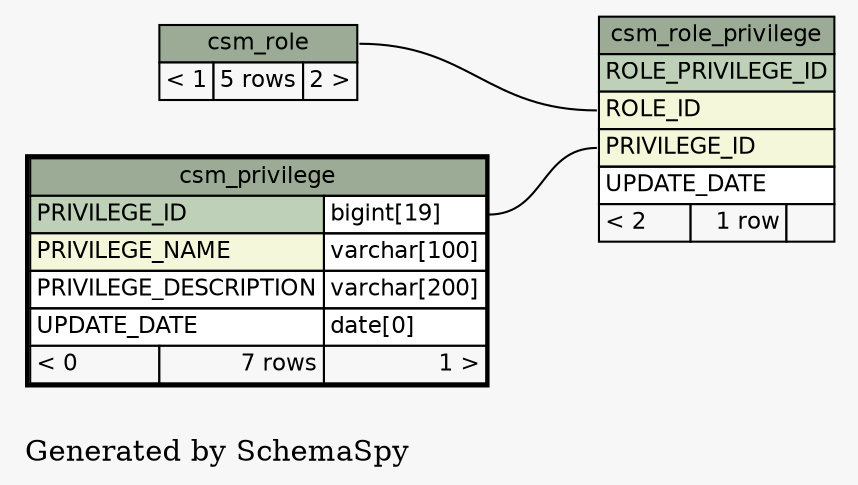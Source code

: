 // dot 2.16.1 on Linux 2.6.25.6-27.fc8
digraph "twoDegreesRelationshipsGraph" {
  graph [
    rankdir="RL"
    bgcolor="#f7f7f7"
    label="\nGenerated by SchemaSpy"
    labeljust="l"
  ];
  node [
    fontname="Helvetica"
    fontsize="11"
    shape="plaintext"
  ];
  edge [
    arrowsize="0.8"
  ];
  "csm_role_privilege":"PRIVILEGE_ID":w -> "csm_privilege":"PRIVILEGE_ID.type":e [arrowtail=crowtee arrowhead=none];
  "csm_role_privilege":"ROLE_ID":w -> "csm_role":"csm_role.heading":e [arrowtail=crowtee arrowhead=none];
  "csm_privilege" [
    label=<
    <TABLE BORDER="2" CELLBORDER="1" CELLSPACING="0" BGCOLOR="#ffffff">
      <TR><TD PORT="csm_privilege.heading" COLSPAN="3" BGCOLOR="#9bab96" ALIGN="CENTER">csm_privilege</TD></TR>
      <TR><TD PORT="PRIVILEGE_ID" COLSPAN="2" BGCOLOR="#bed1b8" ALIGN="LEFT">PRIVILEGE_ID</TD><TD PORT="PRIVILEGE_ID.type" ALIGN="LEFT">bigint[19]</TD></TR>
      <TR><TD PORT="PRIVILEGE_NAME" COLSPAN="2" BGCOLOR="#f4f7da" ALIGN="LEFT">PRIVILEGE_NAME</TD><TD PORT="PRIVILEGE_NAME.type" ALIGN="LEFT">varchar[100]</TD></TR>
      <TR><TD PORT="PRIVILEGE_DESCRIPTION" COLSPAN="2" ALIGN="LEFT">PRIVILEGE_DESCRIPTION</TD><TD PORT="PRIVILEGE_DESCRIPTION.type" ALIGN="LEFT">varchar[200]</TD></TR>
      <TR><TD PORT="UPDATE_DATE" COLSPAN="2" ALIGN="LEFT">UPDATE_DATE</TD><TD PORT="UPDATE_DATE.type" ALIGN="LEFT">date[0]</TD></TR>
      <TR><TD ALIGN="LEFT" BGCOLOR="#f7f7f7">&lt; 0</TD><TD ALIGN="RIGHT" BGCOLOR="#f7f7f7">7 rows</TD><TD ALIGN="RIGHT" BGCOLOR="#f7f7f7">1 &gt;</TD></TR>
    </TABLE>>
    URL="csm_privilege.html#"
    tooltip="csm_privilege"
  ];
  "csm_role" [
    label=<
    <TABLE BORDER="0" CELLBORDER="1" CELLSPACING="0" BGCOLOR="#ffffff">
      <TR><TD PORT="csm_role.heading" COLSPAN="3" BGCOLOR="#9bab96" ALIGN="CENTER">csm_role</TD></TR>
      <TR><TD ALIGN="LEFT" BGCOLOR="#f7f7f7">&lt; 1</TD><TD ALIGN="RIGHT" BGCOLOR="#f7f7f7">5 rows</TD><TD ALIGN="RIGHT" BGCOLOR="#f7f7f7">2 &gt;</TD></TR>
    </TABLE>>
    URL="csm_role.html#graph"
    tooltip="csm_role"
  ];
  "csm_role_privilege" [
    label=<
    <TABLE BORDER="0" CELLBORDER="1" CELLSPACING="0" BGCOLOR="#ffffff">
      <TR><TD PORT="csm_role_privilege.heading" COLSPAN="3" BGCOLOR="#9bab96" ALIGN="CENTER">csm_role_privilege</TD></TR>
      <TR><TD PORT="ROLE_PRIVILEGE_ID" COLSPAN="3" BGCOLOR="#bed1b8" ALIGN="LEFT">ROLE_PRIVILEGE_ID</TD></TR>
      <TR><TD PORT="ROLE_ID" COLSPAN="3" BGCOLOR="#f4f7da" ALIGN="LEFT">ROLE_ID</TD></TR>
      <TR><TD PORT="PRIVILEGE_ID" COLSPAN="3" BGCOLOR="#f4f7da" ALIGN="LEFT">PRIVILEGE_ID</TD></TR>
      <TR><TD PORT="UPDATE_DATE" COLSPAN="3" ALIGN="LEFT">UPDATE_DATE</TD></TR>
      <TR><TD ALIGN="LEFT" BGCOLOR="#f7f7f7">&lt; 2</TD><TD ALIGN="RIGHT" BGCOLOR="#f7f7f7">1 row</TD><TD ALIGN="RIGHT" BGCOLOR="#f7f7f7">  </TD></TR>
    </TABLE>>
    URL="csm_role_privilege.html#graph"
    tooltip="csm_role_privilege"
  ];
}
